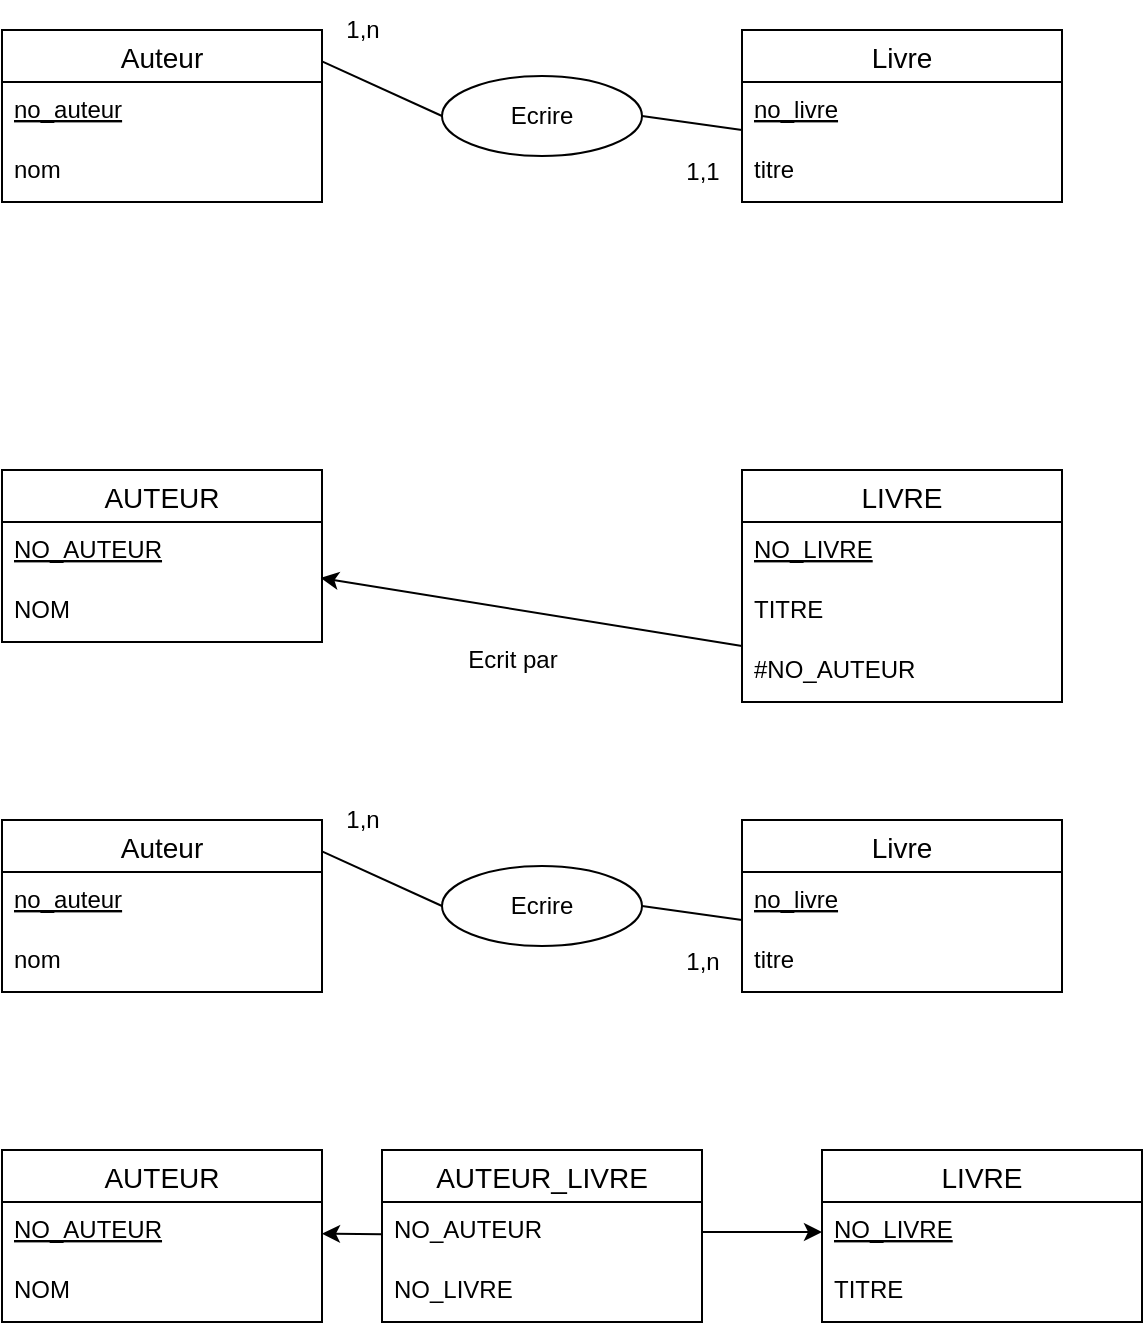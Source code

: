 <mxfile>
    <diagram id="EHdni2tlaVccwFN6FfRc" name="Page-1">
        <mxGraphModel dx="799" dy="497" grid="1" gridSize="10" guides="1" tooltips="1" connect="1" arrows="1" fold="1" page="1" pageScale="1" pageWidth="850" pageHeight="1100" math="0" shadow="0">
            <root>
                <mxCell id="0"/>
                <mxCell id="1" parent="0"/>
                <mxCell id="2" value="Auteur" style="swimlane;fontStyle=0;childLayout=stackLayout;horizontal=1;startSize=26;horizontalStack=0;resizeParent=1;resizeParentMax=0;resizeLast=0;collapsible=1;marginBottom=0;align=center;fontSize=14;" vertex="1" parent="1">
                    <mxGeometry x="140" y="100" width="160" height="86" as="geometry"/>
                </mxCell>
                <mxCell id="3" value="no_auteur" style="text;strokeColor=none;fillColor=none;spacingLeft=4;spacingRight=4;overflow=hidden;rotatable=0;points=[[0,0.5],[1,0.5]];portConstraint=eastwest;fontSize=12;fontStyle=4" vertex="1" parent="2">
                    <mxGeometry y="26" width="160" height="30" as="geometry"/>
                </mxCell>
                <mxCell id="4" value="nom" style="text;strokeColor=none;fillColor=none;spacingLeft=4;spacingRight=4;overflow=hidden;rotatable=0;points=[[0,0.5],[1,0.5]];portConstraint=eastwest;fontSize=12;" vertex="1" parent="2">
                    <mxGeometry y="56" width="160" height="30" as="geometry"/>
                </mxCell>
                <mxCell id="6" value="Livre" style="swimlane;fontStyle=0;childLayout=stackLayout;horizontal=1;startSize=26;horizontalStack=0;resizeParent=1;resizeParentMax=0;resizeLast=0;collapsible=1;marginBottom=0;align=center;fontSize=14;" vertex="1" parent="1">
                    <mxGeometry x="510" y="100" width="160" height="86" as="geometry"/>
                </mxCell>
                <mxCell id="7" value="no_livre" style="text;strokeColor=none;fillColor=none;spacingLeft=4;spacingRight=4;overflow=hidden;rotatable=0;points=[[0,0.5],[1,0.5]];portConstraint=eastwest;fontSize=12;fontStyle=4" vertex="1" parent="6">
                    <mxGeometry y="26" width="160" height="30" as="geometry"/>
                </mxCell>
                <mxCell id="8" value="titre" style="text;strokeColor=none;fillColor=none;spacingLeft=4;spacingRight=4;overflow=hidden;rotatable=0;points=[[0,0.5],[1,0.5]];portConstraint=eastwest;fontSize=12;" vertex="1" parent="6">
                    <mxGeometry y="56" width="160" height="30" as="geometry"/>
                </mxCell>
                <mxCell id="10" value="Ecrire" style="ellipse;whiteSpace=wrap;html=1;align=center;" vertex="1" parent="1">
                    <mxGeometry x="360" y="123" width="100" height="40" as="geometry"/>
                </mxCell>
                <mxCell id="11" value="" style="endArrow=none;html=1;exitX=1;exitY=0.182;exitDx=0;exitDy=0;exitPerimeter=0;entryX=0;entryY=0.5;entryDx=0;entryDy=0;" edge="1" parent="1" source="2" target="10">
                    <mxGeometry width="50" height="50" relative="1" as="geometry">
                        <mxPoint x="380" y="280" as="sourcePoint"/>
                        <mxPoint x="430" y="230" as="targetPoint"/>
                    </mxGeometry>
                </mxCell>
                <mxCell id="12" value="" style="endArrow=none;html=1;exitX=1;exitY=0.5;exitDx=0;exitDy=0;" edge="1" parent="1" source="10">
                    <mxGeometry width="50" height="50" relative="1" as="geometry">
                        <mxPoint x="380" y="280" as="sourcePoint"/>
                        <mxPoint x="510" y="150" as="targetPoint"/>
                    </mxGeometry>
                </mxCell>
                <mxCell id="13" value="1,1" style="text;html=1;align=center;verticalAlign=middle;resizable=0;points=[];autosize=1;strokeColor=none;fillColor=none;" vertex="1" parent="1">
                    <mxGeometry x="470" y="156" width="40" height="30" as="geometry"/>
                </mxCell>
                <mxCell id="15" value="1,n" style="text;html=1;align=center;verticalAlign=middle;resizable=0;points=[];autosize=1;strokeColor=none;fillColor=none;" vertex="1" parent="1">
                    <mxGeometry x="300" y="85" width="40" height="30" as="geometry"/>
                </mxCell>
                <mxCell id="16" value="AUTEUR" style="swimlane;fontStyle=0;childLayout=stackLayout;horizontal=1;startSize=26;horizontalStack=0;resizeParent=1;resizeParentMax=0;resizeLast=0;collapsible=1;marginBottom=0;align=center;fontSize=14;" vertex="1" parent="1">
                    <mxGeometry x="140" y="320" width="160" height="86" as="geometry"/>
                </mxCell>
                <mxCell id="17" value="NO_AUTEUR" style="text;strokeColor=none;fillColor=none;spacingLeft=4;spacingRight=4;overflow=hidden;rotatable=0;points=[[0,0.5],[1,0.5]];portConstraint=eastwest;fontSize=12;fontStyle=4" vertex="1" parent="16">
                    <mxGeometry y="26" width="160" height="30" as="geometry"/>
                </mxCell>
                <mxCell id="18" value="NOM" style="text;strokeColor=none;fillColor=none;spacingLeft=4;spacingRight=4;overflow=hidden;rotatable=0;points=[[0,0.5],[1,0.5]];portConstraint=eastwest;fontSize=12;" vertex="1" parent="16">
                    <mxGeometry y="56" width="160" height="30" as="geometry"/>
                </mxCell>
                <mxCell id="19" value="LIVRE" style="swimlane;fontStyle=0;childLayout=stackLayout;horizontal=1;startSize=26;horizontalStack=0;resizeParent=1;resizeParentMax=0;resizeLast=0;collapsible=1;marginBottom=0;align=center;fontSize=14;" vertex="1" parent="1">
                    <mxGeometry x="510" y="320" width="160" height="116" as="geometry"/>
                </mxCell>
                <mxCell id="20" value="NO_LIVRE" style="text;strokeColor=none;fillColor=none;spacingLeft=4;spacingRight=4;overflow=hidden;rotatable=0;points=[[0,0.5],[1,0.5]];portConstraint=eastwest;fontSize=12;fontStyle=4" vertex="1" parent="19">
                    <mxGeometry y="26" width="160" height="30" as="geometry"/>
                </mxCell>
                <mxCell id="21" value="TITRE" style="text;strokeColor=none;fillColor=none;spacingLeft=4;spacingRight=4;overflow=hidden;rotatable=0;points=[[0,0.5],[1,0.5]];portConstraint=eastwest;fontSize=12;" vertex="1" parent="19">
                    <mxGeometry y="56" width="160" height="30" as="geometry"/>
                </mxCell>
                <mxCell id="22" value="#NO_AUTEUR" style="text;strokeColor=none;fillColor=none;spacingLeft=4;spacingRight=4;overflow=hidden;rotatable=0;points=[[0,0.5],[1,0.5]];portConstraint=eastwest;fontSize=12;" vertex="1" parent="19">
                    <mxGeometry y="86" width="160" height="30" as="geometry"/>
                </mxCell>
                <mxCell id="23" style="edgeStyle=none;html=1;entryX=0.996;entryY=-0.068;entryDx=0;entryDy=0;entryPerimeter=0;" edge="1" parent="1" source="22" target="18">
                    <mxGeometry relative="1" as="geometry"/>
                </mxCell>
                <mxCell id="24" value="Ecrit par" style="text;html=1;align=center;verticalAlign=middle;resizable=0;points=[];autosize=1;strokeColor=none;fillColor=none;" vertex="1" parent="1">
                    <mxGeometry x="360" y="400" width="70" height="30" as="geometry"/>
                </mxCell>
                <mxCell id="25" value="Auteur" style="swimlane;fontStyle=0;childLayout=stackLayout;horizontal=1;startSize=26;horizontalStack=0;resizeParent=1;resizeParentMax=0;resizeLast=0;collapsible=1;marginBottom=0;align=center;fontSize=14;" vertex="1" parent="1">
                    <mxGeometry x="140" y="495" width="160" height="86" as="geometry"/>
                </mxCell>
                <mxCell id="26" value="no_auteur" style="text;strokeColor=none;fillColor=none;spacingLeft=4;spacingRight=4;overflow=hidden;rotatable=0;points=[[0,0.5],[1,0.5]];portConstraint=eastwest;fontSize=12;fontStyle=4" vertex="1" parent="25">
                    <mxGeometry y="26" width="160" height="30" as="geometry"/>
                </mxCell>
                <mxCell id="27" value="nom" style="text;strokeColor=none;fillColor=none;spacingLeft=4;spacingRight=4;overflow=hidden;rotatable=0;points=[[0,0.5],[1,0.5]];portConstraint=eastwest;fontSize=12;" vertex="1" parent="25">
                    <mxGeometry y="56" width="160" height="30" as="geometry"/>
                </mxCell>
                <mxCell id="28" value="Livre" style="swimlane;fontStyle=0;childLayout=stackLayout;horizontal=1;startSize=26;horizontalStack=0;resizeParent=1;resizeParentMax=0;resizeLast=0;collapsible=1;marginBottom=0;align=center;fontSize=14;" vertex="1" parent="1">
                    <mxGeometry x="510" y="495" width="160" height="86" as="geometry"/>
                </mxCell>
                <mxCell id="29" value="no_livre" style="text;strokeColor=none;fillColor=none;spacingLeft=4;spacingRight=4;overflow=hidden;rotatable=0;points=[[0,0.5],[1,0.5]];portConstraint=eastwest;fontSize=12;fontStyle=4" vertex="1" parent="28">
                    <mxGeometry y="26" width="160" height="30" as="geometry"/>
                </mxCell>
                <mxCell id="30" value="titre" style="text;strokeColor=none;fillColor=none;spacingLeft=4;spacingRight=4;overflow=hidden;rotatable=0;points=[[0,0.5],[1,0.5]];portConstraint=eastwest;fontSize=12;" vertex="1" parent="28">
                    <mxGeometry y="56" width="160" height="30" as="geometry"/>
                </mxCell>
                <mxCell id="31" value="Ecrire" style="ellipse;whiteSpace=wrap;html=1;align=center;" vertex="1" parent="1">
                    <mxGeometry x="360" y="518" width="100" height="40" as="geometry"/>
                </mxCell>
                <mxCell id="32" value="" style="endArrow=none;html=1;exitX=1;exitY=0.182;exitDx=0;exitDy=0;exitPerimeter=0;entryX=0;entryY=0.5;entryDx=0;entryDy=0;" edge="1" parent="1" source="25" target="31">
                    <mxGeometry width="50" height="50" relative="1" as="geometry">
                        <mxPoint x="380" y="675" as="sourcePoint"/>
                        <mxPoint x="430" y="625" as="targetPoint"/>
                    </mxGeometry>
                </mxCell>
                <mxCell id="33" value="" style="endArrow=none;html=1;exitX=1;exitY=0.5;exitDx=0;exitDy=0;" edge="1" parent="1" source="31">
                    <mxGeometry width="50" height="50" relative="1" as="geometry">
                        <mxPoint x="380" y="675" as="sourcePoint"/>
                        <mxPoint x="510" y="545" as="targetPoint"/>
                    </mxGeometry>
                </mxCell>
                <mxCell id="34" value="1,n" style="text;html=1;align=center;verticalAlign=middle;resizable=0;points=[];autosize=1;strokeColor=none;fillColor=none;" vertex="1" parent="1">
                    <mxGeometry x="470" y="551" width="40" height="30" as="geometry"/>
                </mxCell>
                <mxCell id="35" value="1,n" style="text;html=1;align=center;verticalAlign=middle;resizable=0;points=[];autosize=1;strokeColor=none;fillColor=none;" vertex="1" parent="1">
                    <mxGeometry x="300" y="480" width="40" height="30" as="geometry"/>
                </mxCell>
                <mxCell id="36" value="AUTEUR" style="swimlane;fontStyle=0;childLayout=stackLayout;horizontal=1;startSize=26;horizontalStack=0;resizeParent=1;resizeParentMax=0;resizeLast=0;collapsible=1;marginBottom=0;align=center;fontSize=14;" vertex="1" parent="1">
                    <mxGeometry x="140" y="660" width="160" height="86" as="geometry"/>
                </mxCell>
                <mxCell id="37" value="NO_AUTEUR" style="text;strokeColor=none;fillColor=none;spacingLeft=4;spacingRight=4;overflow=hidden;rotatable=0;points=[[0,0.5],[1,0.5]];portConstraint=eastwest;fontSize=12;fontStyle=4" vertex="1" parent="36">
                    <mxGeometry y="26" width="160" height="30" as="geometry"/>
                </mxCell>
                <mxCell id="38" value="NOM" style="text;strokeColor=none;fillColor=none;spacingLeft=4;spacingRight=4;overflow=hidden;rotatable=0;points=[[0,0.5],[1,0.5]];portConstraint=eastwest;fontSize=12;" vertex="1" parent="36">
                    <mxGeometry y="56" width="160" height="30" as="geometry"/>
                </mxCell>
                <mxCell id="39" value="LIVRE" style="swimlane;fontStyle=0;childLayout=stackLayout;horizontal=1;startSize=26;horizontalStack=0;resizeParent=1;resizeParentMax=0;resizeLast=0;collapsible=1;marginBottom=0;align=center;fontSize=14;" vertex="1" parent="1">
                    <mxGeometry x="550" y="660" width="160" height="86" as="geometry"/>
                </mxCell>
                <mxCell id="40" value="NO_LIVRE" style="text;strokeColor=none;fillColor=none;spacingLeft=4;spacingRight=4;overflow=hidden;rotatable=0;points=[[0,0.5],[1,0.5]];portConstraint=eastwest;fontSize=12;fontStyle=4" vertex="1" parent="39">
                    <mxGeometry y="26" width="160" height="30" as="geometry"/>
                </mxCell>
                <mxCell id="41" value="TITRE" style="text;strokeColor=none;fillColor=none;spacingLeft=4;spacingRight=4;overflow=hidden;rotatable=0;points=[[0,0.5],[1,0.5]];portConstraint=eastwest;fontSize=12;" vertex="1" parent="39">
                    <mxGeometry y="56" width="160" height="30" as="geometry"/>
                </mxCell>
                <mxCell id="48" style="edgeStyle=none;html=1;" edge="1" parent="1" source="45" target="37">
                    <mxGeometry relative="1" as="geometry"/>
                </mxCell>
                <mxCell id="45" value="AUTEUR_LIVRE" style="swimlane;fontStyle=0;childLayout=stackLayout;horizontal=1;startSize=26;horizontalStack=0;resizeParent=1;resizeParentMax=0;resizeLast=0;collapsible=1;marginBottom=0;align=center;fontSize=14;" vertex="1" parent="1">
                    <mxGeometry x="330" y="660" width="160" height="86" as="geometry"/>
                </mxCell>
                <mxCell id="46" value="NO_AUTEUR" style="text;strokeColor=none;fillColor=none;spacingLeft=4;spacingRight=4;overflow=hidden;rotatable=0;points=[[0,0.5],[1,0.5]];portConstraint=eastwest;fontSize=12;fontStyle=0" vertex="1" parent="45">
                    <mxGeometry y="26" width="160" height="30" as="geometry"/>
                </mxCell>
                <mxCell id="47" value="NO_LIVRE" style="text;strokeColor=none;fillColor=none;spacingLeft=4;spacingRight=4;overflow=hidden;rotatable=0;points=[[0,0.5],[1,0.5]];portConstraint=eastwest;fontSize=12;" vertex="1" parent="45">
                    <mxGeometry y="56" width="160" height="30" as="geometry"/>
                </mxCell>
                <mxCell id="51" style="edgeStyle=none;html=1;" edge="1" parent="1" source="46" target="40">
                    <mxGeometry relative="1" as="geometry"/>
                </mxCell>
            </root>
        </mxGraphModel>
    </diagram>
</mxfile>